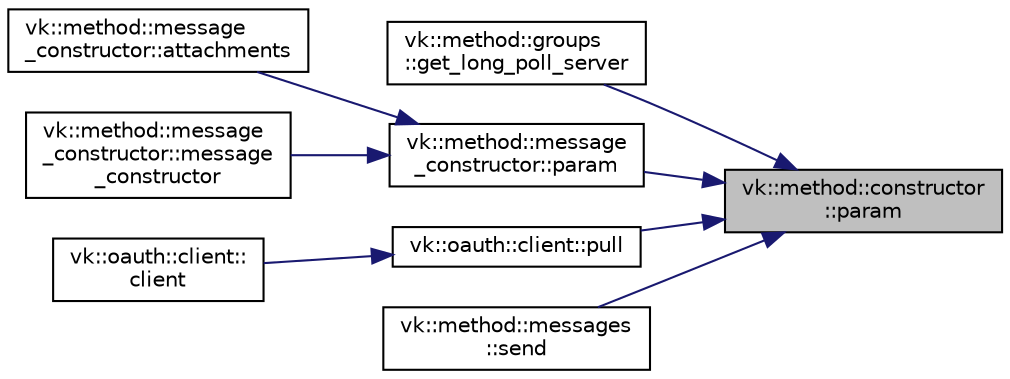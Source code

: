 digraph "vk::method::constructor::param"
{
 // LATEX_PDF_SIZE
  edge [fontname="Helvetica",fontsize="10",labelfontname="Helvetica",labelfontsize="10"];
  node [fontname="Helvetica",fontsize="10",shape=record];
  rankdir="RL";
  Node1 [label="vk::method::constructor\l::param",height=0.2,width=0.4,color="black", fillcolor="grey75", style="filled", fontcolor="black",tooltip=" "];
  Node1 -> Node2 [dir="back",color="midnightblue",fontsize="10",style="solid",fontname="Helvetica"];
  Node2 [label="vk::method::groups\l::get_long_poll_server",height=0.2,width=0.4,color="black", fillcolor="white", style="filled",URL="$namespacevk_1_1method_1_1groups.html#a0033a2c522ec8d9a586c7f0cdc8d1b36",tooltip=" "];
  Node1 -> Node3 [dir="back",color="midnightblue",fontsize="10",style="solid",fontname="Helvetica"];
  Node3 [label="vk::method::message\l_constructor::param",height=0.2,width=0.4,color="black", fillcolor="white", style="filled",URL="$classvk_1_1method_1_1message__constructor.html#a70aad254155e49b14bd63df263055943",tooltip=" "];
  Node3 -> Node4 [dir="back",color="midnightblue",fontsize="10",style="solid",fontname="Helvetica"];
  Node4 [label="vk::method::message\l_constructor::attachments",height=0.2,width=0.4,color="black", fillcolor="white", style="filled",URL="$classvk_1_1method_1_1message__constructor.html#a8eba945f9891b891588c3479fb961812",tooltip=" "];
  Node3 -> Node5 [dir="back",color="midnightblue",fontsize="10",style="solid",fontname="Helvetica"];
  Node5 [label="vk::method::message\l_constructor::message\l_constructor",height=0.2,width=0.4,color="black", fillcolor="white", style="filled",URL="$classvk_1_1method_1_1message__constructor.html#ab0879fdc29699fade33dea42cbe8d351",tooltip=" "];
  Node1 -> Node6 [dir="back",color="midnightblue",fontsize="10",style="solid",fontname="Helvetica"];
  Node6 [label="vk::oauth::client::pull",height=0.2,width=0.4,color="black", fillcolor="white", style="filled",URL="$classvk_1_1oauth_1_1client.html#a4e076f3759181ee177f347fdbf36ec70",tooltip="Try get user data."];
  Node6 -> Node7 [dir="back",color="midnightblue",fontsize="10",style="solid",fontname="Helvetica"];
  Node7 [label="vk::oauth::client::\lclient",height=0.2,width=0.4,color="black", fillcolor="white", style="filled",URL="$classvk_1_1oauth_1_1client.html#ab15386151e60f784016ef34e45ad19aa",tooltip=" "];
  Node1 -> Node8 [dir="back",color="midnightblue",fontsize="10",style="solid",fontname="Helvetica"];
  Node8 [label="vk::method::messages\l::send",height=0.2,width=0.4,color="black", fillcolor="white", style="filled",URL="$namespacevk_1_1method_1_1messages.html#a2ec026fd5cbebeabae6f94e35f6c0894",tooltip=" "];
}
